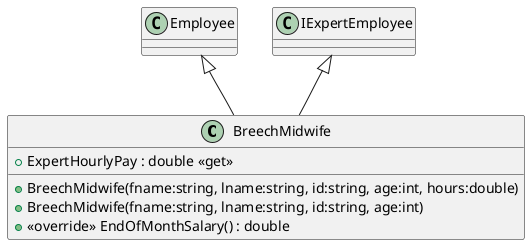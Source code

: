 @startuml
class BreechMidwife {
    + ExpertHourlyPay : double <<get>>
    + BreechMidwife(fname:string, lname:string, id:string, age:int, hours:double)
    + BreechMidwife(fname:string, lname:string, id:string, age:int)
    + <<override>> EndOfMonthSalary() : double
}
Employee <|-- BreechMidwife
IExpertEmployee <|-- BreechMidwife
@enduml
